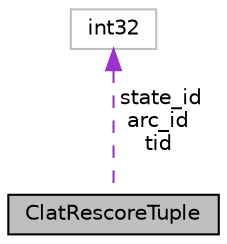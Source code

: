 digraph "ClatRescoreTuple"
{
  edge [fontname="Helvetica",fontsize="10",labelfontname="Helvetica",labelfontsize="10"];
  node [fontname="Helvetica",fontsize="10",shape=record];
  Node1 [label="ClatRescoreTuple",height=0.2,width=0.4,color="black", fillcolor="grey75", style="filled", fontcolor="black"];
  Node2 -> Node1 [dir="back",color="darkorchid3",fontsize="10",style="dashed",label=" state_id\narc_id\ntid" ,fontname="Helvetica"];
  Node2 [label="int32",height=0.2,width=0.4,color="grey75", fillcolor="white", style="filled"];
}
